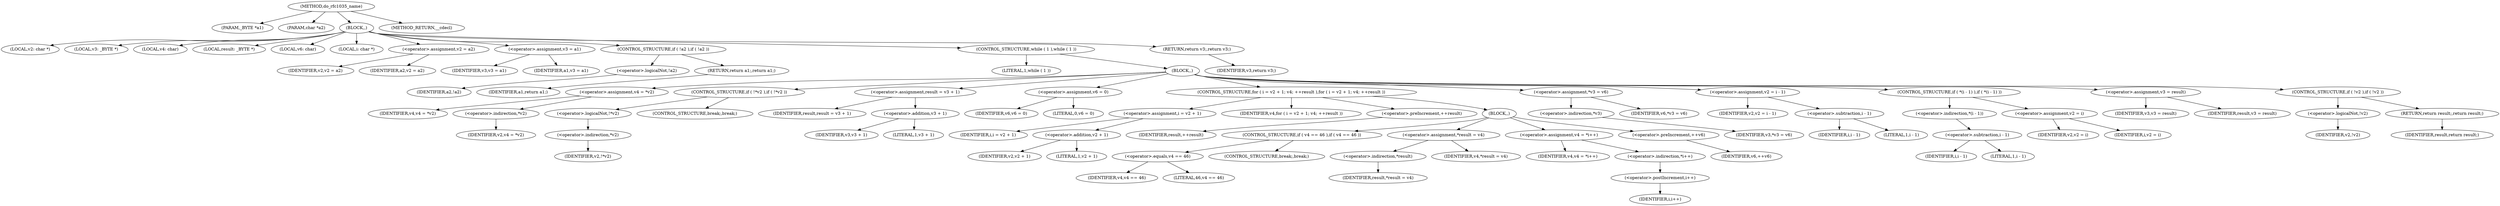 digraph do_rfc1035_name {  
"1000107" [label = "(METHOD,do_rfc1035_name)" ]
"1000108" [label = "(PARAM,_BYTE *a1)" ]
"1000109" [label = "(PARAM,char *a2)" ]
"1000110" [label = "(BLOCK,,)" ]
"1000111" [label = "(LOCAL,v2: char *)" ]
"1000112" [label = "(LOCAL,v3: _BYTE *)" ]
"1000113" [label = "(LOCAL,v4: char)" ]
"1000114" [label = "(LOCAL,result: _BYTE *)" ]
"1000115" [label = "(LOCAL,v6: char)" ]
"1000116" [label = "(LOCAL,i: char *)" ]
"1000117" [label = "(<operator>.assignment,v2 = a2)" ]
"1000118" [label = "(IDENTIFIER,v2,v2 = a2)" ]
"1000119" [label = "(IDENTIFIER,a2,v2 = a2)" ]
"1000120" [label = "(<operator>.assignment,v3 = a1)" ]
"1000121" [label = "(IDENTIFIER,v3,v3 = a1)" ]
"1000122" [label = "(IDENTIFIER,a1,v3 = a1)" ]
"1000123" [label = "(CONTROL_STRUCTURE,if ( !a2 ),if ( !a2 ))" ]
"1000124" [label = "(<operator>.logicalNot,!a2)" ]
"1000125" [label = "(IDENTIFIER,a2,!a2)" ]
"1000126" [label = "(RETURN,return a1;,return a1;)" ]
"1000127" [label = "(IDENTIFIER,a1,return a1;)" ]
"1000128" [label = "(CONTROL_STRUCTURE,while ( 1 ),while ( 1 ))" ]
"1000129" [label = "(LITERAL,1,while ( 1 ))" ]
"1000130" [label = "(BLOCK,,)" ]
"1000131" [label = "(<operator>.assignment,v4 = *v2)" ]
"1000132" [label = "(IDENTIFIER,v4,v4 = *v2)" ]
"1000133" [label = "(<operator>.indirection,*v2)" ]
"1000134" [label = "(IDENTIFIER,v2,v4 = *v2)" ]
"1000135" [label = "(CONTROL_STRUCTURE,if ( !*v2 ),if ( !*v2 ))" ]
"1000136" [label = "(<operator>.logicalNot,!*v2)" ]
"1000137" [label = "(<operator>.indirection,*v2)" ]
"1000138" [label = "(IDENTIFIER,v2,!*v2)" ]
"1000139" [label = "(CONTROL_STRUCTURE,break;,break;)" ]
"1000140" [label = "(<operator>.assignment,result = v3 + 1)" ]
"1000141" [label = "(IDENTIFIER,result,result = v3 + 1)" ]
"1000142" [label = "(<operator>.addition,v3 + 1)" ]
"1000143" [label = "(IDENTIFIER,v3,v3 + 1)" ]
"1000144" [label = "(LITERAL,1,v3 + 1)" ]
"1000145" [label = "(<operator>.assignment,v6 = 0)" ]
"1000146" [label = "(IDENTIFIER,v6,v6 = 0)" ]
"1000147" [label = "(LITERAL,0,v6 = 0)" ]
"1000148" [label = "(CONTROL_STRUCTURE,for ( i = v2 + 1; v4; ++result ),for ( i = v2 + 1; v4; ++result ))" ]
"1000149" [label = "(<operator>.assignment,i = v2 + 1)" ]
"1000150" [label = "(IDENTIFIER,i,i = v2 + 1)" ]
"1000151" [label = "(<operator>.addition,v2 + 1)" ]
"1000152" [label = "(IDENTIFIER,v2,v2 + 1)" ]
"1000153" [label = "(LITERAL,1,v2 + 1)" ]
"1000154" [label = "(IDENTIFIER,v4,for ( i = v2 + 1; v4; ++result ))" ]
"1000155" [label = "(<operator>.preIncrement,++result)" ]
"1000156" [label = "(IDENTIFIER,result,++result)" ]
"1000157" [label = "(BLOCK,,)" ]
"1000158" [label = "(CONTROL_STRUCTURE,if ( v4 == 46 ),if ( v4 == 46 ))" ]
"1000159" [label = "(<operator>.equals,v4 == 46)" ]
"1000160" [label = "(IDENTIFIER,v4,v4 == 46)" ]
"1000161" [label = "(LITERAL,46,v4 == 46)" ]
"1000162" [label = "(CONTROL_STRUCTURE,break;,break;)" ]
"1000163" [label = "(<operator>.assignment,*result = v4)" ]
"1000164" [label = "(<operator>.indirection,*result)" ]
"1000165" [label = "(IDENTIFIER,result,*result = v4)" ]
"1000166" [label = "(IDENTIFIER,v4,*result = v4)" ]
"1000167" [label = "(<operator>.assignment,v4 = *i++)" ]
"1000168" [label = "(IDENTIFIER,v4,v4 = *i++)" ]
"1000169" [label = "(<operator>.indirection,*i++)" ]
"1000170" [label = "(<operator>.postIncrement,i++)" ]
"1000171" [label = "(IDENTIFIER,i,i++)" ]
"1000172" [label = "(<operator>.preIncrement,++v6)" ]
"1000173" [label = "(IDENTIFIER,v6,++v6)" ]
"1000174" [label = "(<operator>.assignment,*v3 = v6)" ]
"1000175" [label = "(<operator>.indirection,*v3)" ]
"1000176" [label = "(IDENTIFIER,v3,*v3 = v6)" ]
"1000177" [label = "(IDENTIFIER,v6,*v3 = v6)" ]
"1000178" [label = "(<operator>.assignment,v2 = i - 1)" ]
"1000179" [label = "(IDENTIFIER,v2,v2 = i - 1)" ]
"1000180" [label = "(<operator>.subtraction,i - 1)" ]
"1000181" [label = "(IDENTIFIER,i,i - 1)" ]
"1000182" [label = "(LITERAL,1,i - 1)" ]
"1000183" [label = "(CONTROL_STRUCTURE,if ( *(i - 1) ),if ( *(i - 1) ))" ]
"1000184" [label = "(<operator>.indirection,*(i - 1))" ]
"1000185" [label = "(<operator>.subtraction,i - 1)" ]
"1000186" [label = "(IDENTIFIER,i,i - 1)" ]
"1000187" [label = "(LITERAL,1,i - 1)" ]
"1000188" [label = "(<operator>.assignment,v2 = i)" ]
"1000189" [label = "(IDENTIFIER,v2,v2 = i)" ]
"1000190" [label = "(IDENTIFIER,i,v2 = i)" ]
"1000191" [label = "(<operator>.assignment,v3 = result)" ]
"1000192" [label = "(IDENTIFIER,v3,v3 = result)" ]
"1000193" [label = "(IDENTIFIER,result,v3 = result)" ]
"1000194" [label = "(CONTROL_STRUCTURE,if ( !v2 ),if ( !v2 ))" ]
"1000195" [label = "(<operator>.logicalNot,!v2)" ]
"1000196" [label = "(IDENTIFIER,v2,!v2)" ]
"1000197" [label = "(RETURN,return result;,return result;)" ]
"1000198" [label = "(IDENTIFIER,result,return result;)" ]
"1000199" [label = "(RETURN,return v3;,return v3;)" ]
"1000200" [label = "(IDENTIFIER,v3,return v3;)" ]
"1000201" [label = "(METHOD_RETURN,__cdecl)" ]
  "1000107" -> "1000108" 
  "1000107" -> "1000109" 
  "1000107" -> "1000110" 
  "1000107" -> "1000201" 
  "1000110" -> "1000111" 
  "1000110" -> "1000112" 
  "1000110" -> "1000113" 
  "1000110" -> "1000114" 
  "1000110" -> "1000115" 
  "1000110" -> "1000116" 
  "1000110" -> "1000117" 
  "1000110" -> "1000120" 
  "1000110" -> "1000123" 
  "1000110" -> "1000128" 
  "1000110" -> "1000199" 
  "1000117" -> "1000118" 
  "1000117" -> "1000119" 
  "1000120" -> "1000121" 
  "1000120" -> "1000122" 
  "1000123" -> "1000124" 
  "1000123" -> "1000126" 
  "1000124" -> "1000125" 
  "1000126" -> "1000127" 
  "1000128" -> "1000129" 
  "1000128" -> "1000130" 
  "1000130" -> "1000131" 
  "1000130" -> "1000135" 
  "1000130" -> "1000140" 
  "1000130" -> "1000145" 
  "1000130" -> "1000148" 
  "1000130" -> "1000174" 
  "1000130" -> "1000178" 
  "1000130" -> "1000183" 
  "1000130" -> "1000191" 
  "1000130" -> "1000194" 
  "1000131" -> "1000132" 
  "1000131" -> "1000133" 
  "1000133" -> "1000134" 
  "1000135" -> "1000136" 
  "1000135" -> "1000139" 
  "1000136" -> "1000137" 
  "1000137" -> "1000138" 
  "1000140" -> "1000141" 
  "1000140" -> "1000142" 
  "1000142" -> "1000143" 
  "1000142" -> "1000144" 
  "1000145" -> "1000146" 
  "1000145" -> "1000147" 
  "1000148" -> "1000149" 
  "1000148" -> "1000154" 
  "1000148" -> "1000155" 
  "1000148" -> "1000157" 
  "1000149" -> "1000150" 
  "1000149" -> "1000151" 
  "1000151" -> "1000152" 
  "1000151" -> "1000153" 
  "1000155" -> "1000156" 
  "1000157" -> "1000158" 
  "1000157" -> "1000163" 
  "1000157" -> "1000167" 
  "1000157" -> "1000172" 
  "1000158" -> "1000159" 
  "1000158" -> "1000162" 
  "1000159" -> "1000160" 
  "1000159" -> "1000161" 
  "1000163" -> "1000164" 
  "1000163" -> "1000166" 
  "1000164" -> "1000165" 
  "1000167" -> "1000168" 
  "1000167" -> "1000169" 
  "1000169" -> "1000170" 
  "1000170" -> "1000171" 
  "1000172" -> "1000173" 
  "1000174" -> "1000175" 
  "1000174" -> "1000177" 
  "1000175" -> "1000176" 
  "1000178" -> "1000179" 
  "1000178" -> "1000180" 
  "1000180" -> "1000181" 
  "1000180" -> "1000182" 
  "1000183" -> "1000184" 
  "1000183" -> "1000188" 
  "1000184" -> "1000185" 
  "1000185" -> "1000186" 
  "1000185" -> "1000187" 
  "1000188" -> "1000189" 
  "1000188" -> "1000190" 
  "1000191" -> "1000192" 
  "1000191" -> "1000193" 
  "1000194" -> "1000195" 
  "1000194" -> "1000197" 
  "1000195" -> "1000196" 
  "1000197" -> "1000198" 
  "1000199" -> "1000200" 
}
